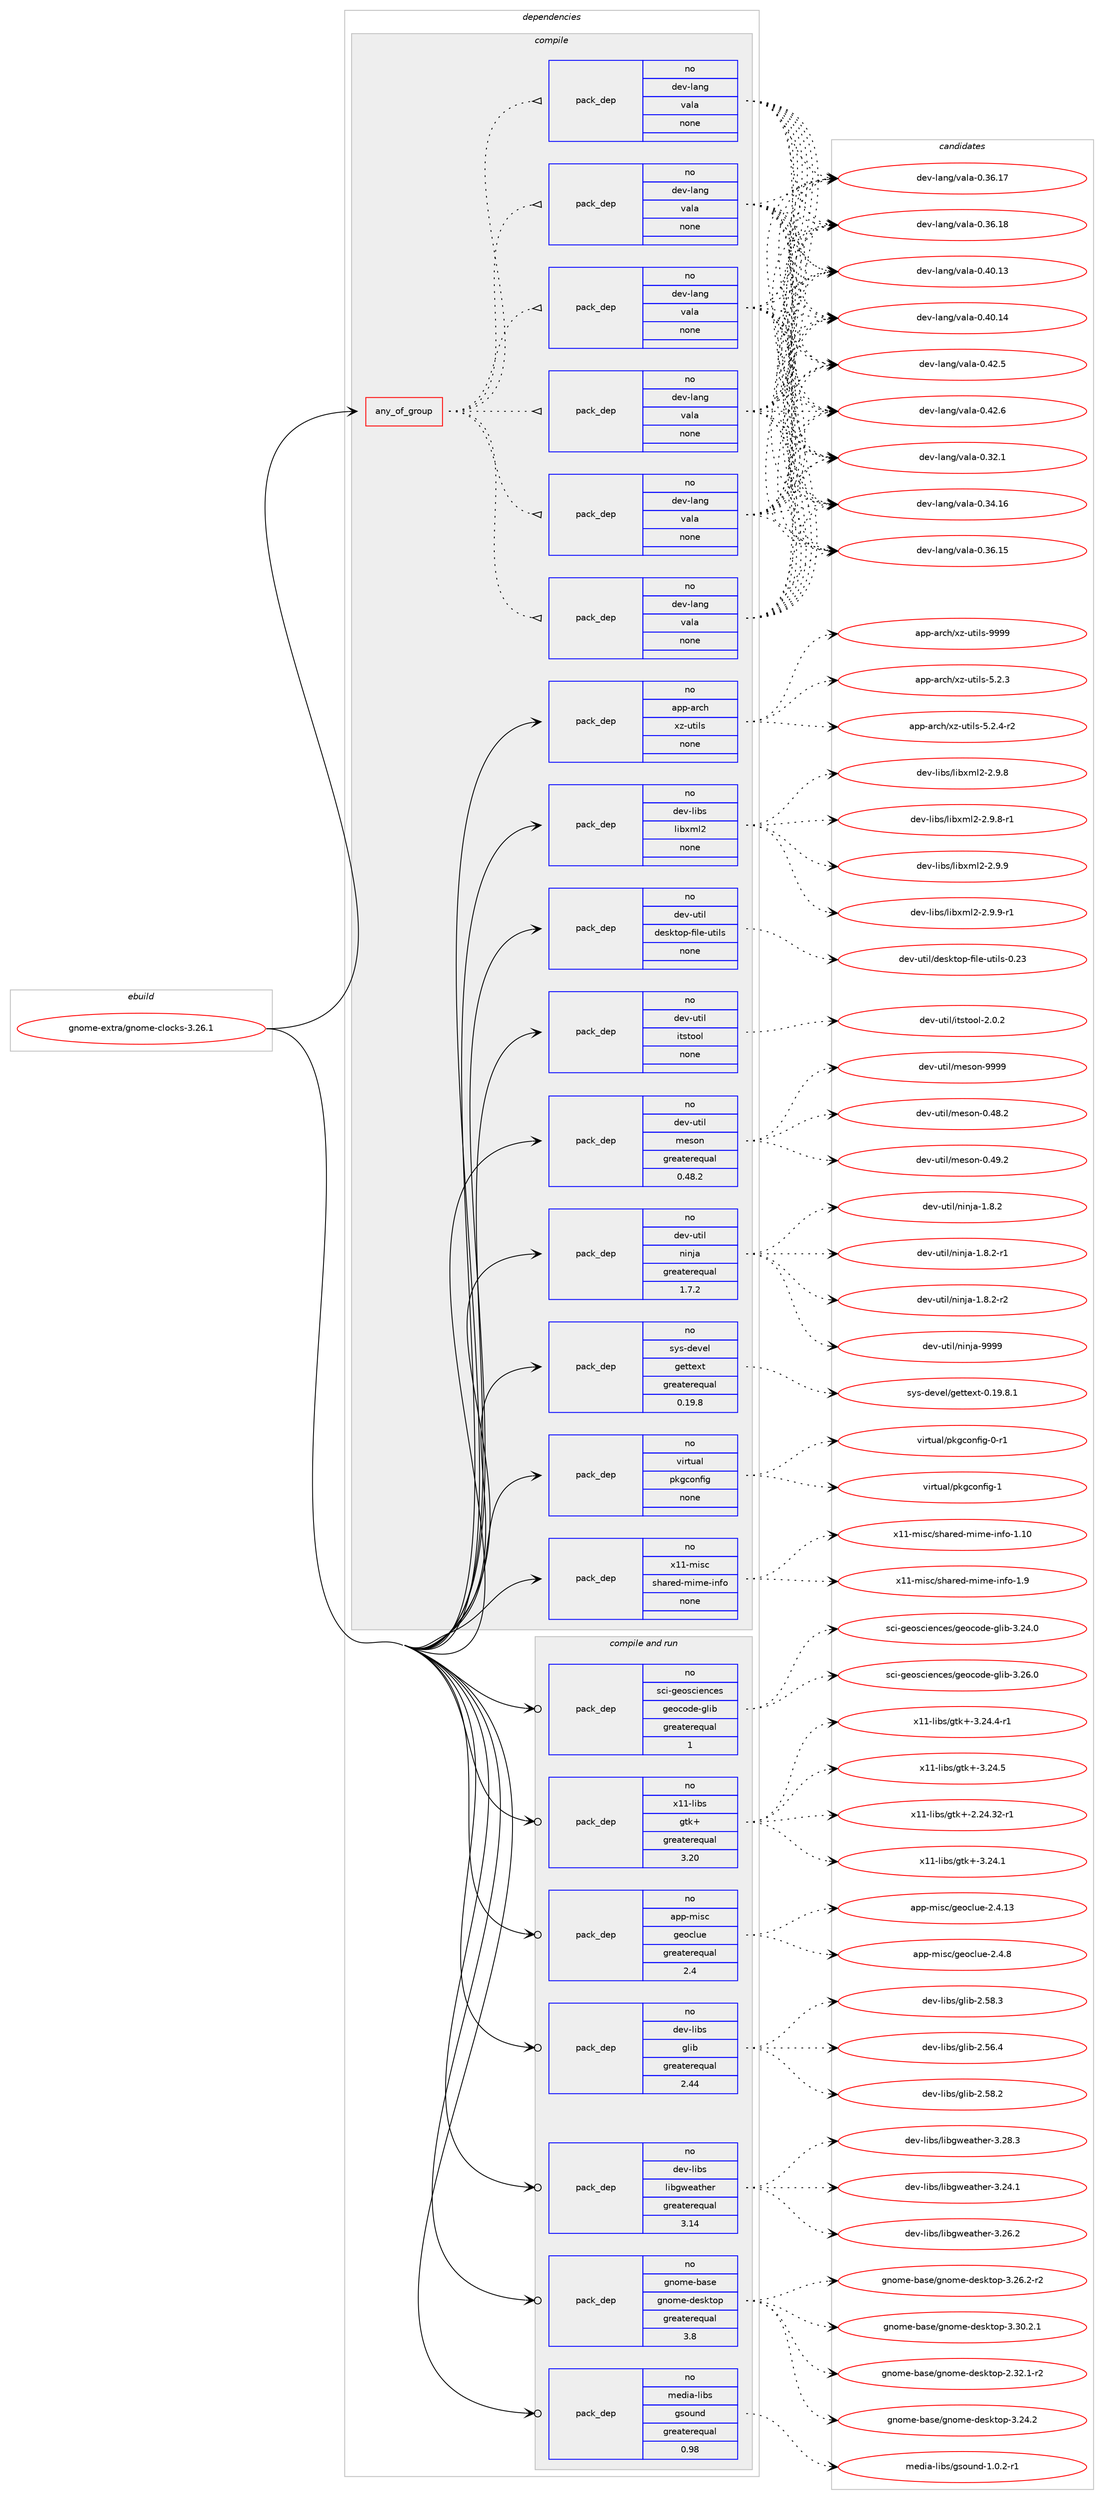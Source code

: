 digraph prolog {

# *************
# Graph options
# *************

newrank=true;
concentrate=true;
compound=true;
graph [rankdir=LR,fontname=Helvetica,fontsize=10,ranksep=1.5];#, ranksep=2.5, nodesep=0.2];
edge  [arrowhead=vee];
node  [fontname=Helvetica,fontsize=10];

# **********
# The ebuild
# **********

subgraph cluster_leftcol {
color=gray;
rank=same;
label=<<i>ebuild</i>>;
id [label="gnome-extra/gnome-clocks-3.26.1", color=red, width=4, href="../gnome-extra/gnome-clocks-3.26.1.svg"];
}

# ****************
# The dependencies
# ****************

subgraph cluster_midcol {
color=gray;
label=<<i>dependencies</i>>;
subgraph cluster_compile {
fillcolor="#eeeeee";
style=filled;
label=<<i>compile</i>>;
subgraph any23599 {
dependency1566846 [label=<<TABLE BORDER="0" CELLBORDER="1" CELLSPACING="0" CELLPADDING="4"><TR><TD CELLPADDING="10">any_of_group</TD></TR></TABLE>>, shape=none, color=red];subgraph pack1114680 {
dependency1566847 [label=<<TABLE BORDER="0" CELLBORDER="1" CELLSPACING="0" CELLPADDING="4" WIDTH="220"><TR><TD ROWSPAN="6" CELLPADDING="30">pack_dep</TD></TR><TR><TD WIDTH="110">no</TD></TR><TR><TD>dev-lang</TD></TR><TR><TD>vala</TD></TR><TR><TD>none</TD></TR><TR><TD></TD></TR></TABLE>>, shape=none, color=blue];
}
dependency1566846:e -> dependency1566847:w [weight=20,style="dotted",arrowhead="oinv"];
subgraph pack1114681 {
dependency1566848 [label=<<TABLE BORDER="0" CELLBORDER="1" CELLSPACING="0" CELLPADDING="4" WIDTH="220"><TR><TD ROWSPAN="6" CELLPADDING="30">pack_dep</TD></TR><TR><TD WIDTH="110">no</TD></TR><TR><TD>dev-lang</TD></TR><TR><TD>vala</TD></TR><TR><TD>none</TD></TR><TR><TD></TD></TR></TABLE>>, shape=none, color=blue];
}
dependency1566846:e -> dependency1566848:w [weight=20,style="dotted",arrowhead="oinv"];
subgraph pack1114682 {
dependency1566849 [label=<<TABLE BORDER="0" CELLBORDER="1" CELLSPACING="0" CELLPADDING="4" WIDTH="220"><TR><TD ROWSPAN="6" CELLPADDING="30">pack_dep</TD></TR><TR><TD WIDTH="110">no</TD></TR><TR><TD>dev-lang</TD></TR><TR><TD>vala</TD></TR><TR><TD>none</TD></TR><TR><TD></TD></TR></TABLE>>, shape=none, color=blue];
}
dependency1566846:e -> dependency1566849:w [weight=20,style="dotted",arrowhead="oinv"];
subgraph pack1114683 {
dependency1566850 [label=<<TABLE BORDER="0" CELLBORDER="1" CELLSPACING="0" CELLPADDING="4" WIDTH="220"><TR><TD ROWSPAN="6" CELLPADDING="30">pack_dep</TD></TR><TR><TD WIDTH="110">no</TD></TR><TR><TD>dev-lang</TD></TR><TR><TD>vala</TD></TR><TR><TD>none</TD></TR><TR><TD></TD></TR></TABLE>>, shape=none, color=blue];
}
dependency1566846:e -> dependency1566850:w [weight=20,style="dotted",arrowhead="oinv"];
subgraph pack1114684 {
dependency1566851 [label=<<TABLE BORDER="0" CELLBORDER="1" CELLSPACING="0" CELLPADDING="4" WIDTH="220"><TR><TD ROWSPAN="6" CELLPADDING="30">pack_dep</TD></TR><TR><TD WIDTH="110">no</TD></TR><TR><TD>dev-lang</TD></TR><TR><TD>vala</TD></TR><TR><TD>none</TD></TR><TR><TD></TD></TR></TABLE>>, shape=none, color=blue];
}
dependency1566846:e -> dependency1566851:w [weight=20,style="dotted",arrowhead="oinv"];
subgraph pack1114685 {
dependency1566852 [label=<<TABLE BORDER="0" CELLBORDER="1" CELLSPACING="0" CELLPADDING="4" WIDTH="220"><TR><TD ROWSPAN="6" CELLPADDING="30">pack_dep</TD></TR><TR><TD WIDTH="110">no</TD></TR><TR><TD>dev-lang</TD></TR><TR><TD>vala</TD></TR><TR><TD>none</TD></TR><TR><TD></TD></TR></TABLE>>, shape=none, color=blue];
}
dependency1566846:e -> dependency1566852:w [weight=20,style="dotted",arrowhead="oinv"];
}
id:e -> dependency1566846:w [weight=20,style="solid",arrowhead="vee"];
subgraph pack1114686 {
dependency1566853 [label=<<TABLE BORDER="0" CELLBORDER="1" CELLSPACING="0" CELLPADDING="4" WIDTH="220"><TR><TD ROWSPAN="6" CELLPADDING="30">pack_dep</TD></TR><TR><TD WIDTH="110">no</TD></TR><TR><TD>app-arch</TD></TR><TR><TD>xz-utils</TD></TR><TR><TD>none</TD></TR><TR><TD></TD></TR></TABLE>>, shape=none, color=blue];
}
id:e -> dependency1566853:w [weight=20,style="solid",arrowhead="vee"];
subgraph pack1114687 {
dependency1566854 [label=<<TABLE BORDER="0" CELLBORDER="1" CELLSPACING="0" CELLPADDING="4" WIDTH="220"><TR><TD ROWSPAN="6" CELLPADDING="30">pack_dep</TD></TR><TR><TD WIDTH="110">no</TD></TR><TR><TD>dev-libs</TD></TR><TR><TD>libxml2</TD></TR><TR><TD>none</TD></TR><TR><TD></TD></TR></TABLE>>, shape=none, color=blue];
}
id:e -> dependency1566854:w [weight=20,style="solid",arrowhead="vee"];
subgraph pack1114688 {
dependency1566855 [label=<<TABLE BORDER="0" CELLBORDER="1" CELLSPACING="0" CELLPADDING="4" WIDTH="220"><TR><TD ROWSPAN="6" CELLPADDING="30">pack_dep</TD></TR><TR><TD WIDTH="110">no</TD></TR><TR><TD>dev-util</TD></TR><TR><TD>desktop-file-utils</TD></TR><TR><TD>none</TD></TR><TR><TD></TD></TR></TABLE>>, shape=none, color=blue];
}
id:e -> dependency1566855:w [weight=20,style="solid",arrowhead="vee"];
subgraph pack1114689 {
dependency1566856 [label=<<TABLE BORDER="0" CELLBORDER="1" CELLSPACING="0" CELLPADDING="4" WIDTH="220"><TR><TD ROWSPAN="6" CELLPADDING="30">pack_dep</TD></TR><TR><TD WIDTH="110">no</TD></TR><TR><TD>dev-util</TD></TR><TR><TD>itstool</TD></TR><TR><TD>none</TD></TR><TR><TD></TD></TR></TABLE>>, shape=none, color=blue];
}
id:e -> dependency1566856:w [weight=20,style="solid",arrowhead="vee"];
subgraph pack1114690 {
dependency1566857 [label=<<TABLE BORDER="0" CELLBORDER="1" CELLSPACING="0" CELLPADDING="4" WIDTH="220"><TR><TD ROWSPAN="6" CELLPADDING="30">pack_dep</TD></TR><TR><TD WIDTH="110">no</TD></TR><TR><TD>dev-util</TD></TR><TR><TD>meson</TD></TR><TR><TD>greaterequal</TD></TR><TR><TD>0.48.2</TD></TR></TABLE>>, shape=none, color=blue];
}
id:e -> dependency1566857:w [weight=20,style="solid",arrowhead="vee"];
subgraph pack1114691 {
dependency1566858 [label=<<TABLE BORDER="0" CELLBORDER="1" CELLSPACING="0" CELLPADDING="4" WIDTH="220"><TR><TD ROWSPAN="6" CELLPADDING="30">pack_dep</TD></TR><TR><TD WIDTH="110">no</TD></TR><TR><TD>dev-util</TD></TR><TR><TD>ninja</TD></TR><TR><TD>greaterequal</TD></TR><TR><TD>1.7.2</TD></TR></TABLE>>, shape=none, color=blue];
}
id:e -> dependency1566858:w [weight=20,style="solid",arrowhead="vee"];
subgraph pack1114692 {
dependency1566859 [label=<<TABLE BORDER="0" CELLBORDER="1" CELLSPACING="0" CELLPADDING="4" WIDTH="220"><TR><TD ROWSPAN="6" CELLPADDING="30">pack_dep</TD></TR><TR><TD WIDTH="110">no</TD></TR><TR><TD>sys-devel</TD></TR><TR><TD>gettext</TD></TR><TR><TD>greaterequal</TD></TR><TR><TD>0.19.8</TD></TR></TABLE>>, shape=none, color=blue];
}
id:e -> dependency1566859:w [weight=20,style="solid",arrowhead="vee"];
subgraph pack1114693 {
dependency1566860 [label=<<TABLE BORDER="0" CELLBORDER="1" CELLSPACING="0" CELLPADDING="4" WIDTH="220"><TR><TD ROWSPAN="6" CELLPADDING="30">pack_dep</TD></TR><TR><TD WIDTH="110">no</TD></TR><TR><TD>virtual</TD></TR><TR><TD>pkgconfig</TD></TR><TR><TD>none</TD></TR><TR><TD></TD></TR></TABLE>>, shape=none, color=blue];
}
id:e -> dependency1566860:w [weight=20,style="solid",arrowhead="vee"];
subgraph pack1114694 {
dependency1566861 [label=<<TABLE BORDER="0" CELLBORDER="1" CELLSPACING="0" CELLPADDING="4" WIDTH="220"><TR><TD ROWSPAN="6" CELLPADDING="30">pack_dep</TD></TR><TR><TD WIDTH="110">no</TD></TR><TR><TD>x11-misc</TD></TR><TR><TD>shared-mime-info</TD></TR><TR><TD>none</TD></TR><TR><TD></TD></TR></TABLE>>, shape=none, color=blue];
}
id:e -> dependency1566861:w [weight=20,style="solid",arrowhead="vee"];
}
subgraph cluster_compileandrun {
fillcolor="#eeeeee";
style=filled;
label=<<i>compile and run</i>>;
subgraph pack1114695 {
dependency1566862 [label=<<TABLE BORDER="0" CELLBORDER="1" CELLSPACING="0" CELLPADDING="4" WIDTH="220"><TR><TD ROWSPAN="6" CELLPADDING="30">pack_dep</TD></TR><TR><TD WIDTH="110">no</TD></TR><TR><TD>app-misc</TD></TR><TR><TD>geoclue</TD></TR><TR><TD>greaterequal</TD></TR><TR><TD>2.4</TD></TR></TABLE>>, shape=none, color=blue];
}
id:e -> dependency1566862:w [weight=20,style="solid",arrowhead="odotvee"];
subgraph pack1114696 {
dependency1566863 [label=<<TABLE BORDER="0" CELLBORDER="1" CELLSPACING="0" CELLPADDING="4" WIDTH="220"><TR><TD ROWSPAN="6" CELLPADDING="30">pack_dep</TD></TR><TR><TD WIDTH="110">no</TD></TR><TR><TD>dev-libs</TD></TR><TR><TD>glib</TD></TR><TR><TD>greaterequal</TD></TR><TR><TD>2.44</TD></TR></TABLE>>, shape=none, color=blue];
}
id:e -> dependency1566863:w [weight=20,style="solid",arrowhead="odotvee"];
subgraph pack1114697 {
dependency1566864 [label=<<TABLE BORDER="0" CELLBORDER="1" CELLSPACING="0" CELLPADDING="4" WIDTH="220"><TR><TD ROWSPAN="6" CELLPADDING="30">pack_dep</TD></TR><TR><TD WIDTH="110">no</TD></TR><TR><TD>dev-libs</TD></TR><TR><TD>libgweather</TD></TR><TR><TD>greaterequal</TD></TR><TR><TD>3.14</TD></TR></TABLE>>, shape=none, color=blue];
}
id:e -> dependency1566864:w [weight=20,style="solid",arrowhead="odotvee"];
subgraph pack1114698 {
dependency1566865 [label=<<TABLE BORDER="0" CELLBORDER="1" CELLSPACING="0" CELLPADDING="4" WIDTH="220"><TR><TD ROWSPAN="6" CELLPADDING="30">pack_dep</TD></TR><TR><TD WIDTH="110">no</TD></TR><TR><TD>gnome-base</TD></TR><TR><TD>gnome-desktop</TD></TR><TR><TD>greaterequal</TD></TR><TR><TD>3.8</TD></TR></TABLE>>, shape=none, color=blue];
}
id:e -> dependency1566865:w [weight=20,style="solid",arrowhead="odotvee"];
subgraph pack1114699 {
dependency1566866 [label=<<TABLE BORDER="0" CELLBORDER="1" CELLSPACING="0" CELLPADDING="4" WIDTH="220"><TR><TD ROWSPAN="6" CELLPADDING="30">pack_dep</TD></TR><TR><TD WIDTH="110">no</TD></TR><TR><TD>media-libs</TD></TR><TR><TD>gsound</TD></TR><TR><TD>greaterequal</TD></TR><TR><TD>0.98</TD></TR></TABLE>>, shape=none, color=blue];
}
id:e -> dependency1566866:w [weight=20,style="solid",arrowhead="odotvee"];
subgraph pack1114700 {
dependency1566867 [label=<<TABLE BORDER="0" CELLBORDER="1" CELLSPACING="0" CELLPADDING="4" WIDTH="220"><TR><TD ROWSPAN="6" CELLPADDING="30">pack_dep</TD></TR><TR><TD WIDTH="110">no</TD></TR><TR><TD>sci-geosciences</TD></TR><TR><TD>geocode-glib</TD></TR><TR><TD>greaterequal</TD></TR><TR><TD>1</TD></TR></TABLE>>, shape=none, color=blue];
}
id:e -> dependency1566867:w [weight=20,style="solid",arrowhead="odotvee"];
subgraph pack1114701 {
dependency1566868 [label=<<TABLE BORDER="0" CELLBORDER="1" CELLSPACING="0" CELLPADDING="4" WIDTH="220"><TR><TD ROWSPAN="6" CELLPADDING="30">pack_dep</TD></TR><TR><TD WIDTH="110">no</TD></TR><TR><TD>x11-libs</TD></TR><TR><TD>gtk+</TD></TR><TR><TD>greaterequal</TD></TR><TR><TD>3.20</TD></TR></TABLE>>, shape=none, color=blue];
}
id:e -> dependency1566868:w [weight=20,style="solid",arrowhead="odotvee"];
}
subgraph cluster_run {
fillcolor="#eeeeee";
style=filled;
label=<<i>run</i>>;
}
}

# **************
# The candidates
# **************

subgraph cluster_choices {
rank=same;
color=gray;
label=<<i>candidates</i>>;

subgraph choice1114680 {
color=black;
nodesep=1;
choice100101118451089711010347118971089745484651504649 [label="dev-lang/vala-0.32.1", color=red, width=4,href="../dev-lang/vala-0.32.1.svg"];
choice10010111845108971101034711897108974548465152464954 [label="dev-lang/vala-0.34.16", color=red, width=4,href="../dev-lang/vala-0.34.16.svg"];
choice10010111845108971101034711897108974548465154464953 [label="dev-lang/vala-0.36.15", color=red, width=4,href="../dev-lang/vala-0.36.15.svg"];
choice10010111845108971101034711897108974548465154464955 [label="dev-lang/vala-0.36.17", color=red, width=4,href="../dev-lang/vala-0.36.17.svg"];
choice10010111845108971101034711897108974548465154464956 [label="dev-lang/vala-0.36.18", color=red, width=4,href="../dev-lang/vala-0.36.18.svg"];
choice10010111845108971101034711897108974548465248464951 [label="dev-lang/vala-0.40.13", color=red, width=4,href="../dev-lang/vala-0.40.13.svg"];
choice10010111845108971101034711897108974548465248464952 [label="dev-lang/vala-0.40.14", color=red, width=4,href="../dev-lang/vala-0.40.14.svg"];
choice100101118451089711010347118971089745484652504653 [label="dev-lang/vala-0.42.5", color=red, width=4,href="../dev-lang/vala-0.42.5.svg"];
choice100101118451089711010347118971089745484652504654 [label="dev-lang/vala-0.42.6", color=red, width=4,href="../dev-lang/vala-0.42.6.svg"];
dependency1566847:e -> choice100101118451089711010347118971089745484651504649:w [style=dotted,weight="100"];
dependency1566847:e -> choice10010111845108971101034711897108974548465152464954:w [style=dotted,weight="100"];
dependency1566847:e -> choice10010111845108971101034711897108974548465154464953:w [style=dotted,weight="100"];
dependency1566847:e -> choice10010111845108971101034711897108974548465154464955:w [style=dotted,weight="100"];
dependency1566847:e -> choice10010111845108971101034711897108974548465154464956:w [style=dotted,weight="100"];
dependency1566847:e -> choice10010111845108971101034711897108974548465248464951:w [style=dotted,weight="100"];
dependency1566847:e -> choice10010111845108971101034711897108974548465248464952:w [style=dotted,weight="100"];
dependency1566847:e -> choice100101118451089711010347118971089745484652504653:w [style=dotted,weight="100"];
dependency1566847:e -> choice100101118451089711010347118971089745484652504654:w [style=dotted,weight="100"];
}
subgraph choice1114681 {
color=black;
nodesep=1;
choice100101118451089711010347118971089745484651504649 [label="dev-lang/vala-0.32.1", color=red, width=4,href="../dev-lang/vala-0.32.1.svg"];
choice10010111845108971101034711897108974548465152464954 [label="dev-lang/vala-0.34.16", color=red, width=4,href="../dev-lang/vala-0.34.16.svg"];
choice10010111845108971101034711897108974548465154464953 [label="dev-lang/vala-0.36.15", color=red, width=4,href="../dev-lang/vala-0.36.15.svg"];
choice10010111845108971101034711897108974548465154464955 [label="dev-lang/vala-0.36.17", color=red, width=4,href="../dev-lang/vala-0.36.17.svg"];
choice10010111845108971101034711897108974548465154464956 [label="dev-lang/vala-0.36.18", color=red, width=4,href="../dev-lang/vala-0.36.18.svg"];
choice10010111845108971101034711897108974548465248464951 [label="dev-lang/vala-0.40.13", color=red, width=4,href="../dev-lang/vala-0.40.13.svg"];
choice10010111845108971101034711897108974548465248464952 [label="dev-lang/vala-0.40.14", color=red, width=4,href="../dev-lang/vala-0.40.14.svg"];
choice100101118451089711010347118971089745484652504653 [label="dev-lang/vala-0.42.5", color=red, width=4,href="../dev-lang/vala-0.42.5.svg"];
choice100101118451089711010347118971089745484652504654 [label="dev-lang/vala-0.42.6", color=red, width=4,href="../dev-lang/vala-0.42.6.svg"];
dependency1566848:e -> choice100101118451089711010347118971089745484651504649:w [style=dotted,weight="100"];
dependency1566848:e -> choice10010111845108971101034711897108974548465152464954:w [style=dotted,weight="100"];
dependency1566848:e -> choice10010111845108971101034711897108974548465154464953:w [style=dotted,weight="100"];
dependency1566848:e -> choice10010111845108971101034711897108974548465154464955:w [style=dotted,weight="100"];
dependency1566848:e -> choice10010111845108971101034711897108974548465154464956:w [style=dotted,weight="100"];
dependency1566848:e -> choice10010111845108971101034711897108974548465248464951:w [style=dotted,weight="100"];
dependency1566848:e -> choice10010111845108971101034711897108974548465248464952:w [style=dotted,weight="100"];
dependency1566848:e -> choice100101118451089711010347118971089745484652504653:w [style=dotted,weight="100"];
dependency1566848:e -> choice100101118451089711010347118971089745484652504654:w [style=dotted,weight="100"];
}
subgraph choice1114682 {
color=black;
nodesep=1;
choice100101118451089711010347118971089745484651504649 [label="dev-lang/vala-0.32.1", color=red, width=4,href="../dev-lang/vala-0.32.1.svg"];
choice10010111845108971101034711897108974548465152464954 [label="dev-lang/vala-0.34.16", color=red, width=4,href="../dev-lang/vala-0.34.16.svg"];
choice10010111845108971101034711897108974548465154464953 [label="dev-lang/vala-0.36.15", color=red, width=4,href="../dev-lang/vala-0.36.15.svg"];
choice10010111845108971101034711897108974548465154464955 [label="dev-lang/vala-0.36.17", color=red, width=4,href="../dev-lang/vala-0.36.17.svg"];
choice10010111845108971101034711897108974548465154464956 [label="dev-lang/vala-0.36.18", color=red, width=4,href="../dev-lang/vala-0.36.18.svg"];
choice10010111845108971101034711897108974548465248464951 [label="dev-lang/vala-0.40.13", color=red, width=4,href="../dev-lang/vala-0.40.13.svg"];
choice10010111845108971101034711897108974548465248464952 [label="dev-lang/vala-0.40.14", color=red, width=4,href="../dev-lang/vala-0.40.14.svg"];
choice100101118451089711010347118971089745484652504653 [label="dev-lang/vala-0.42.5", color=red, width=4,href="../dev-lang/vala-0.42.5.svg"];
choice100101118451089711010347118971089745484652504654 [label="dev-lang/vala-0.42.6", color=red, width=4,href="../dev-lang/vala-0.42.6.svg"];
dependency1566849:e -> choice100101118451089711010347118971089745484651504649:w [style=dotted,weight="100"];
dependency1566849:e -> choice10010111845108971101034711897108974548465152464954:w [style=dotted,weight="100"];
dependency1566849:e -> choice10010111845108971101034711897108974548465154464953:w [style=dotted,weight="100"];
dependency1566849:e -> choice10010111845108971101034711897108974548465154464955:w [style=dotted,weight="100"];
dependency1566849:e -> choice10010111845108971101034711897108974548465154464956:w [style=dotted,weight="100"];
dependency1566849:e -> choice10010111845108971101034711897108974548465248464951:w [style=dotted,weight="100"];
dependency1566849:e -> choice10010111845108971101034711897108974548465248464952:w [style=dotted,weight="100"];
dependency1566849:e -> choice100101118451089711010347118971089745484652504653:w [style=dotted,weight="100"];
dependency1566849:e -> choice100101118451089711010347118971089745484652504654:w [style=dotted,weight="100"];
}
subgraph choice1114683 {
color=black;
nodesep=1;
choice100101118451089711010347118971089745484651504649 [label="dev-lang/vala-0.32.1", color=red, width=4,href="../dev-lang/vala-0.32.1.svg"];
choice10010111845108971101034711897108974548465152464954 [label="dev-lang/vala-0.34.16", color=red, width=4,href="../dev-lang/vala-0.34.16.svg"];
choice10010111845108971101034711897108974548465154464953 [label="dev-lang/vala-0.36.15", color=red, width=4,href="../dev-lang/vala-0.36.15.svg"];
choice10010111845108971101034711897108974548465154464955 [label="dev-lang/vala-0.36.17", color=red, width=4,href="../dev-lang/vala-0.36.17.svg"];
choice10010111845108971101034711897108974548465154464956 [label="dev-lang/vala-0.36.18", color=red, width=4,href="../dev-lang/vala-0.36.18.svg"];
choice10010111845108971101034711897108974548465248464951 [label="dev-lang/vala-0.40.13", color=red, width=4,href="../dev-lang/vala-0.40.13.svg"];
choice10010111845108971101034711897108974548465248464952 [label="dev-lang/vala-0.40.14", color=red, width=4,href="../dev-lang/vala-0.40.14.svg"];
choice100101118451089711010347118971089745484652504653 [label="dev-lang/vala-0.42.5", color=red, width=4,href="../dev-lang/vala-0.42.5.svg"];
choice100101118451089711010347118971089745484652504654 [label="dev-lang/vala-0.42.6", color=red, width=4,href="../dev-lang/vala-0.42.6.svg"];
dependency1566850:e -> choice100101118451089711010347118971089745484651504649:w [style=dotted,weight="100"];
dependency1566850:e -> choice10010111845108971101034711897108974548465152464954:w [style=dotted,weight="100"];
dependency1566850:e -> choice10010111845108971101034711897108974548465154464953:w [style=dotted,weight="100"];
dependency1566850:e -> choice10010111845108971101034711897108974548465154464955:w [style=dotted,weight="100"];
dependency1566850:e -> choice10010111845108971101034711897108974548465154464956:w [style=dotted,weight="100"];
dependency1566850:e -> choice10010111845108971101034711897108974548465248464951:w [style=dotted,weight="100"];
dependency1566850:e -> choice10010111845108971101034711897108974548465248464952:w [style=dotted,weight="100"];
dependency1566850:e -> choice100101118451089711010347118971089745484652504653:w [style=dotted,weight="100"];
dependency1566850:e -> choice100101118451089711010347118971089745484652504654:w [style=dotted,weight="100"];
}
subgraph choice1114684 {
color=black;
nodesep=1;
choice100101118451089711010347118971089745484651504649 [label="dev-lang/vala-0.32.1", color=red, width=4,href="../dev-lang/vala-0.32.1.svg"];
choice10010111845108971101034711897108974548465152464954 [label="dev-lang/vala-0.34.16", color=red, width=4,href="../dev-lang/vala-0.34.16.svg"];
choice10010111845108971101034711897108974548465154464953 [label="dev-lang/vala-0.36.15", color=red, width=4,href="../dev-lang/vala-0.36.15.svg"];
choice10010111845108971101034711897108974548465154464955 [label="dev-lang/vala-0.36.17", color=red, width=4,href="../dev-lang/vala-0.36.17.svg"];
choice10010111845108971101034711897108974548465154464956 [label="dev-lang/vala-0.36.18", color=red, width=4,href="../dev-lang/vala-0.36.18.svg"];
choice10010111845108971101034711897108974548465248464951 [label="dev-lang/vala-0.40.13", color=red, width=4,href="../dev-lang/vala-0.40.13.svg"];
choice10010111845108971101034711897108974548465248464952 [label="dev-lang/vala-0.40.14", color=red, width=4,href="../dev-lang/vala-0.40.14.svg"];
choice100101118451089711010347118971089745484652504653 [label="dev-lang/vala-0.42.5", color=red, width=4,href="../dev-lang/vala-0.42.5.svg"];
choice100101118451089711010347118971089745484652504654 [label="dev-lang/vala-0.42.6", color=red, width=4,href="../dev-lang/vala-0.42.6.svg"];
dependency1566851:e -> choice100101118451089711010347118971089745484651504649:w [style=dotted,weight="100"];
dependency1566851:e -> choice10010111845108971101034711897108974548465152464954:w [style=dotted,weight="100"];
dependency1566851:e -> choice10010111845108971101034711897108974548465154464953:w [style=dotted,weight="100"];
dependency1566851:e -> choice10010111845108971101034711897108974548465154464955:w [style=dotted,weight="100"];
dependency1566851:e -> choice10010111845108971101034711897108974548465154464956:w [style=dotted,weight="100"];
dependency1566851:e -> choice10010111845108971101034711897108974548465248464951:w [style=dotted,weight="100"];
dependency1566851:e -> choice10010111845108971101034711897108974548465248464952:w [style=dotted,weight="100"];
dependency1566851:e -> choice100101118451089711010347118971089745484652504653:w [style=dotted,weight="100"];
dependency1566851:e -> choice100101118451089711010347118971089745484652504654:w [style=dotted,weight="100"];
}
subgraph choice1114685 {
color=black;
nodesep=1;
choice100101118451089711010347118971089745484651504649 [label="dev-lang/vala-0.32.1", color=red, width=4,href="../dev-lang/vala-0.32.1.svg"];
choice10010111845108971101034711897108974548465152464954 [label="dev-lang/vala-0.34.16", color=red, width=4,href="../dev-lang/vala-0.34.16.svg"];
choice10010111845108971101034711897108974548465154464953 [label="dev-lang/vala-0.36.15", color=red, width=4,href="../dev-lang/vala-0.36.15.svg"];
choice10010111845108971101034711897108974548465154464955 [label="dev-lang/vala-0.36.17", color=red, width=4,href="../dev-lang/vala-0.36.17.svg"];
choice10010111845108971101034711897108974548465154464956 [label="dev-lang/vala-0.36.18", color=red, width=4,href="../dev-lang/vala-0.36.18.svg"];
choice10010111845108971101034711897108974548465248464951 [label="dev-lang/vala-0.40.13", color=red, width=4,href="../dev-lang/vala-0.40.13.svg"];
choice10010111845108971101034711897108974548465248464952 [label="dev-lang/vala-0.40.14", color=red, width=4,href="../dev-lang/vala-0.40.14.svg"];
choice100101118451089711010347118971089745484652504653 [label="dev-lang/vala-0.42.5", color=red, width=4,href="../dev-lang/vala-0.42.5.svg"];
choice100101118451089711010347118971089745484652504654 [label="dev-lang/vala-0.42.6", color=red, width=4,href="../dev-lang/vala-0.42.6.svg"];
dependency1566852:e -> choice100101118451089711010347118971089745484651504649:w [style=dotted,weight="100"];
dependency1566852:e -> choice10010111845108971101034711897108974548465152464954:w [style=dotted,weight="100"];
dependency1566852:e -> choice10010111845108971101034711897108974548465154464953:w [style=dotted,weight="100"];
dependency1566852:e -> choice10010111845108971101034711897108974548465154464955:w [style=dotted,weight="100"];
dependency1566852:e -> choice10010111845108971101034711897108974548465154464956:w [style=dotted,weight="100"];
dependency1566852:e -> choice10010111845108971101034711897108974548465248464951:w [style=dotted,weight="100"];
dependency1566852:e -> choice10010111845108971101034711897108974548465248464952:w [style=dotted,weight="100"];
dependency1566852:e -> choice100101118451089711010347118971089745484652504653:w [style=dotted,weight="100"];
dependency1566852:e -> choice100101118451089711010347118971089745484652504654:w [style=dotted,weight="100"];
}
subgraph choice1114686 {
color=black;
nodesep=1;
choice971121124597114991044712012245117116105108115455346504651 [label="app-arch/xz-utils-5.2.3", color=red, width=4,href="../app-arch/xz-utils-5.2.3.svg"];
choice9711211245971149910447120122451171161051081154553465046524511450 [label="app-arch/xz-utils-5.2.4-r2", color=red, width=4,href="../app-arch/xz-utils-5.2.4-r2.svg"];
choice9711211245971149910447120122451171161051081154557575757 [label="app-arch/xz-utils-9999", color=red, width=4,href="../app-arch/xz-utils-9999.svg"];
dependency1566853:e -> choice971121124597114991044712012245117116105108115455346504651:w [style=dotted,weight="100"];
dependency1566853:e -> choice9711211245971149910447120122451171161051081154553465046524511450:w [style=dotted,weight="100"];
dependency1566853:e -> choice9711211245971149910447120122451171161051081154557575757:w [style=dotted,weight="100"];
}
subgraph choice1114687 {
color=black;
nodesep=1;
choice1001011184510810598115471081059812010910850455046574656 [label="dev-libs/libxml2-2.9.8", color=red, width=4,href="../dev-libs/libxml2-2.9.8.svg"];
choice10010111845108105981154710810598120109108504550465746564511449 [label="dev-libs/libxml2-2.9.8-r1", color=red, width=4,href="../dev-libs/libxml2-2.9.8-r1.svg"];
choice1001011184510810598115471081059812010910850455046574657 [label="dev-libs/libxml2-2.9.9", color=red, width=4,href="../dev-libs/libxml2-2.9.9.svg"];
choice10010111845108105981154710810598120109108504550465746574511449 [label="dev-libs/libxml2-2.9.9-r1", color=red, width=4,href="../dev-libs/libxml2-2.9.9-r1.svg"];
dependency1566854:e -> choice1001011184510810598115471081059812010910850455046574656:w [style=dotted,weight="100"];
dependency1566854:e -> choice10010111845108105981154710810598120109108504550465746564511449:w [style=dotted,weight="100"];
dependency1566854:e -> choice1001011184510810598115471081059812010910850455046574657:w [style=dotted,weight="100"];
dependency1566854:e -> choice10010111845108105981154710810598120109108504550465746574511449:w [style=dotted,weight="100"];
}
subgraph choice1114688 {
color=black;
nodesep=1;
choice100101118451171161051084710010111510711611111245102105108101451171161051081154548465051 [label="dev-util/desktop-file-utils-0.23", color=red, width=4,href="../dev-util/desktop-file-utils-0.23.svg"];
dependency1566855:e -> choice100101118451171161051084710010111510711611111245102105108101451171161051081154548465051:w [style=dotted,weight="100"];
}
subgraph choice1114689 {
color=black;
nodesep=1;
choice1001011184511711610510847105116115116111111108455046484650 [label="dev-util/itstool-2.0.2", color=red, width=4,href="../dev-util/itstool-2.0.2.svg"];
dependency1566856:e -> choice1001011184511711610510847105116115116111111108455046484650:w [style=dotted,weight="100"];
}
subgraph choice1114690 {
color=black;
nodesep=1;
choice100101118451171161051084710910111511111045484652564650 [label="dev-util/meson-0.48.2", color=red, width=4,href="../dev-util/meson-0.48.2.svg"];
choice100101118451171161051084710910111511111045484652574650 [label="dev-util/meson-0.49.2", color=red, width=4,href="../dev-util/meson-0.49.2.svg"];
choice10010111845117116105108471091011151111104557575757 [label="dev-util/meson-9999", color=red, width=4,href="../dev-util/meson-9999.svg"];
dependency1566857:e -> choice100101118451171161051084710910111511111045484652564650:w [style=dotted,weight="100"];
dependency1566857:e -> choice100101118451171161051084710910111511111045484652574650:w [style=dotted,weight="100"];
dependency1566857:e -> choice10010111845117116105108471091011151111104557575757:w [style=dotted,weight="100"];
}
subgraph choice1114691 {
color=black;
nodesep=1;
choice100101118451171161051084711010511010697454946564650 [label="dev-util/ninja-1.8.2", color=red, width=4,href="../dev-util/ninja-1.8.2.svg"];
choice1001011184511711610510847110105110106974549465646504511449 [label="dev-util/ninja-1.8.2-r1", color=red, width=4,href="../dev-util/ninja-1.8.2-r1.svg"];
choice1001011184511711610510847110105110106974549465646504511450 [label="dev-util/ninja-1.8.2-r2", color=red, width=4,href="../dev-util/ninja-1.8.2-r2.svg"];
choice1001011184511711610510847110105110106974557575757 [label="dev-util/ninja-9999", color=red, width=4,href="../dev-util/ninja-9999.svg"];
dependency1566858:e -> choice100101118451171161051084711010511010697454946564650:w [style=dotted,weight="100"];
dependency1566858:e -> choice1001011184511711610510847110105110106974549465646504511449:w [style=dotted,weight="100"];
dependency1566858:e -> choice1001011184511711610510847110105110106974549465646504511450:w [style=dotted,weight="100"];
dependency1566858:e -> choice1001011184511711610510847110105110106974557575757:w [style=dotted,weight="100"];
}
subgraph choice1114692 {
color=black;
nodesep=1;
choice1151211154510010111810110847103101116116101120116454846495746564649 [label="sys-devel/gettext-0.19.8.1", color=red, width=4,href="../sys-devel/gettext-0.19.8.1.svg"];
dependency1566859:e -> choice1151211154510010111810110847103101116116101120116454846495746564649:w [style=dotted,weight="100"];
}
subgraph choice1114693 {
color=black;
nodesep=1;
choice11810511411611797108471121071039911111010210510345484511449 [label="virtual/pkgconfig-0-r1", color=red, width=4,href="../virtual/pkgconfig-0-r1.svg"];
choice1181051141161179710847112107103991111101021051034549 [label="virtual/pkgconfig-1", color=red, width=4,href="../virtual/pkgconfig-1.svg"];
dependency1566860:e -> choice11810511411611797108471121071039911111010210510345484511449:w [style=dotted,weight="100"];
dependency1566860:e -> choice1181051141161179710847112107103991111101021051034549:w [style=dotted,weight="100"];
}
subgraph choice1114694 {
color=black;
nodesep=1;
choice12049494510910511599471151049711410110045109105109101451051101021114549464948 [label="x11-misc/shared-mime-info-1.10", color=red, width=4,href="../x11-misc/shared-mime-info-1.10.svg"];
choice120494945109105115994711510497114101100451091051091014510511010211145494657 [label="x11-misc/shared-mime-info-1.9", color=red, width=4,href="../x11-misc/shared-mime-info-1.9.svg"];
dependency1566861:e -> choice12049494510910511599471151049711410110045109105109101451051101021114549464948:w [style=dotted,weight="100"];
dependency1566861:e -> choice120494945109105115994711510497114101100451091051091014510511010211145494657:w [style=dotted,weight="100"];
}
subgraph choice1114695 {
color=black;
nodesep=1;
choice971121124510910511599471031011119910811710145504652464951 [label="app-misc/geoclue-2.4.13", color=red, width=4,href="../app-misc/geoclue-2.4.13.svg"];
choice9711211245109105115994710310111199108117101455046524656 [label="app-misc/geoclue-2.4.8", color=red, width=4,href="../app-misc/geoclue-2.4.8.svg"];
dependency1566862:e -> choice971121124510910511599471031011119910811710145504652464951:w [style=dotted,weight="100"];
dependency1566862:e -> choice9711211245109105115994710310111199108117101455046524656:w [style=dotted,weight="100"];
}
subgraph choice1114696 {
color=black;
nodesep=1;
choice1001011184510810598115471031081059845504653544652 [label="dev-libs/glib-2.56.4", color=red, width=4,href="../dev-libs/glib-2.56.4.svg"];
choice1001011184510810598115471031081059845504653564650 [label="dev-libs/glib-2.58.2", color=red, width=4,href="../dev-libs/glib-2.58.2.svg"];
choice1001011184510810598115471031081059845504653564651 [label="dev-libs/glib-2.58.3", color=red, width=4,href="../dev-libs/glib-2.58.3.svg"];
dependency1566863:e -> choice1001011184510810598115471031081059845504653544652:w [style=dotted,weight="100"];
dependency1566863:e -> choice1001011184510810598115471031081059845504653564650:w [style=dotted,weight="100"];
dependency1566863:e -> choice1001011184510810598115471031081059845504653564651:w [style=dotted,weight="100"];
}
subgraph choice1114697 {
color=black;
nodesep=1;
choice100101118451081059811547108105981031191019711610410111445514650524649 [label="dev-libs/libgweather-3.24.1", color=red, width=4,href="../dev-libs/libgweather-3.24.1.svg"];
choice100101118451081059811547108105981031191019711610410111445514650544650 [label="dev-libs/libgweather-3.26.2", color=red, width=4,href="../dev-libs/libgweather-3.26.2.svg"];
choice100101118451081059811547108105981031191019711610410111445514650564651 [label="dev-libs/libgweather-3.28.3", color=red, width=4,href="../dev-libs/libgweather-3.28.3.svg"];
dependency1566864:e -> choice100101118451081059811547108105981031191019711610410111445514650524649:w [style=dotted,weight="100"];
dependency1566864:e -> choice100101118451081059811547108105981031191019711610410111445514650544650:w [style=dotted,weight="100"];
dependency1566864:e -> choice100101118451081059811547108105981031191019711610410111445514650564651:w [style=dotted,weight="100"];
}
subgraph choice1114698 {
color=black;
nodesep=1;
choice1031101111091014598971151014710311011110910145100101115107116111112455046515046494511450 [label="gnome-base/gnome-desktop-2.32.1-r2", color=red, width=4,href="../gnome-base/gnome-desktop-2.32.1-r2.svg"];
choice103110111109101459897115101471031101111091014510010111510711611111245514650524650 [label="gnome-base/gnome-desktop-3.24.2", color=red, width=4,href="../gnome-base/gnome-desktop-3.24.2.svg"];
choice1031101111091014598971151014710311011110910145100101115107116111112455146505446504511450 [label="gnome-base/gnome-desktop-3.26.2-r2", color=red, width=4,href="../gnome-base/gnome-desktop-3.26.2-r2.svg"];
choice1031101111091014598971151014710311011110910145100101115107116111112455146514846504649 [label="gnome-base/gnome-desktop-3.30.2.1", color=red, width=4,href="../gnome-base/gnome-desktop-3.30.2.1.svg"];
dependency1566865:e -> choice1031101111091014598971151014710311011110910145100101115107116111112455046515046494511450:w [style=dotted,weight="100"];
dependency1566865:e -> choice103110111109101459897115101471031101111091014510010111510711611111245514650524650:w [style=dotted,weight="100"];
dependency1566865:e -> choice1031101111091014598971151014710311011110910145100101115107116111112455146505446504511450:w [style=dotted,weight="100"];
dependency1566865:e -> choice1031101111091014598971151014710311011110910145100101115107116111112455146514846504649:w [style=dotted,weight="100"];
}
subgraph choice1114699 {
color=black;
nodesep=1;
choice109101100105974510810598115471031151111171101004549464846504511449 [label="media-libs/gsound-1.0.2-r1", color=red, width=4,href="../media-libs/gsound-1.0.2-r1.svg"];
dependency1566866:e -> choice109101100105974510810598115471031151111171101004549464846504511449:w [style=dotted,weight="100"];
}
subgraph choice1114700 {
color=black;
nodesep=1;
choice115991054510310111111599105101110991011154710310111199111100101451031081059845514650524648 [label="sci-geosciences/geocode-glib-3.24.0", color=red, width=4,href="../sci-geosciences/geocode-glib-3.24.0.svg"];
choice115991054510310111111599105101110991011154710310111199111100101451031081059845514650544648 [label="sci-geosciences/geocode-glib-3.26.0", color=red, width=4,href="../sci-geosciences/geocode-glib-3.26.0.svg"];
dependency1566867:e -> choice115991054510310111111599105101110991011154710310111199111100101451031081059845514650524648:w [style=dotted,weight="100"];
dependency1566867:e -> choice115991054510310111111599105101110991011154710310111199111100101451031081059845514650544648:w [style=dotted,weight="100"];
}
subgraph choice1114701 {
color=black;
nodesep=1;
choice12049494510810598115471031161074345504650524651504511449 [label="x11-libs/gtk+-2.24.32-r1", color=red, width=4,href="../x11-libs/gtk+-2.24.32-r1.svg"];
choice12049494510810598115471031161074345514650524649 [label="x11-libs/gtk+-3.24.1", color=red, width=4,href="../x11-libs/gtk+-3.24.1.svg"];
choice120494945108105981154710311610743455146505246524511449 [label="x11-libs/gtk+-3.24.4-r1", color=red, width=4,href="../x11-libs/gtk+-3.24.4-r1.svg"];
choice12049494510810598115471031161074345514650524653 [label="x11-libs/gtk+-3.24.5", color=red, width=4,href="../x11-libs/gtk+-3.24.5.svg"];
dependency1566868:e -> choice12049494510810598115471031161074345504650524651504511449:w [style=dotted,weight="100"];
dependency1566868:e -> choice12049494510810598115471031161074345514650524649:w [style=dotted,weight="100"];
dependency1566868:e -> choice120494945108105981154710311610743455146505246524511449:w [style=dotted,weight="100"];
dependency1566868:e -> choice12049494510810598115471031161074345514650524653:w [style=dotted,weight="100"];
}
}

}
